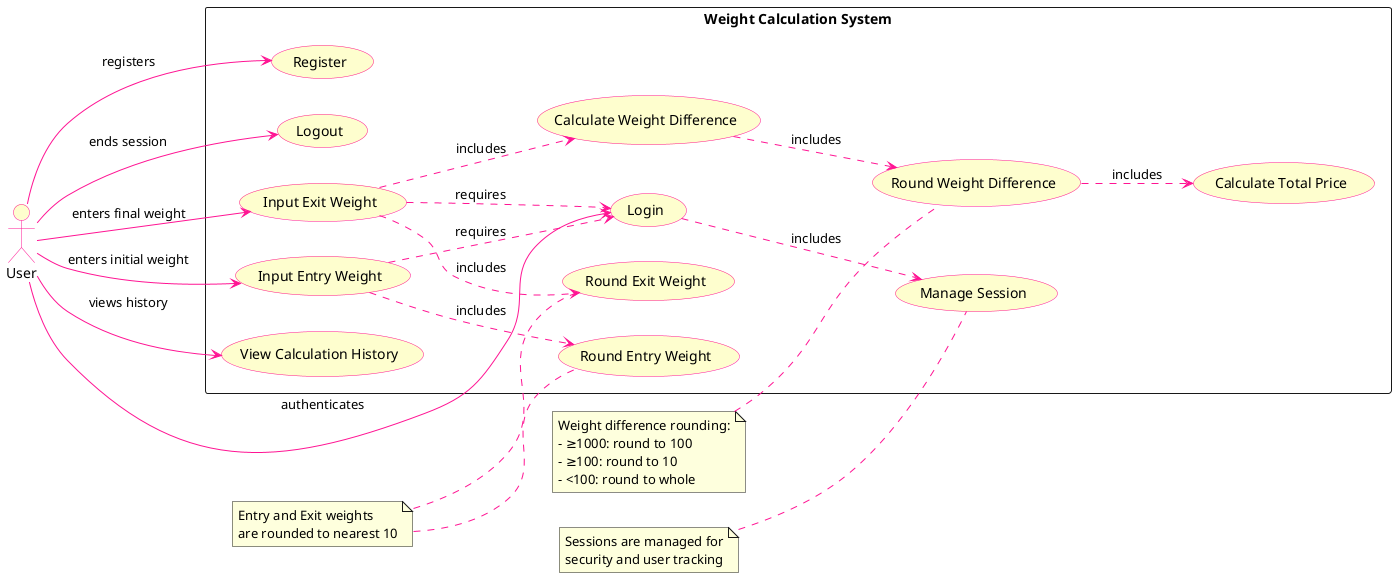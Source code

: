 @startuml

skinparam usecase {
    BackgroundColor #FEFECE
    BorderColor DeepPink
    ArrowColor DeepPink
    ActorBorderColor DeepPink
    ActorFontColor DeepPink
}

skinparam actor {
    BackgroundColor #FEFECE
    BorderColor DeepPink
}

left to right direction

actor "User" as user

rectangle "Weight Calculation System" {
    usecase "Login" as UC1
    usecase "Register" as UC2
    usecase "Logout" as UC3
    usecase "Input Entry Weight" as UC4
    usecase "Input Exit Weight" as UC5
    usecase "View Calculation History" as UC6
    usecase "Calculate Weight Difference" as UC7
    usecase "Calculate Total Price" as UC8
    usecase "Manage Session" as UC9
    usecase "Round Entry Weight" as UC10
    usecase "Round Exit Weight" as UC11
    usecase "Round Weight Difference" as UC12
    
    ' User relationships
    user --> UC1 : authenticates
    user --> UC2 : registers
    user --> UC3 : ends session
    user --> UC4 : enters initial weight
    user --> UC5 : enters final weight
    user --> UC6 : views history

    ' System relationships
    UC4 ..> UC10 : includes
    UC5 ..> UC11 : includes
    UC5 ..> UC7 : includes
    UC7 ..> UC12 : includes
    UC12 ..> UC8 : includes
    UC1 ..> UC9 : includes
    
    ' Extended relationships
    UC4 ..> UC1 : requires
    UC5 ..> UC1 : requires
}

note "Entry and Exit weights\nare rounded to nearest 10" as N1
N1 .. UC10
N1 .. UC11

note "Weight difference rounding:\n- ≥1000: round to 100\n- ≥100: round to 10\n- <100: round to whole" as N2
N2 .. UC12

note "Sessions are managed for\nsecurity and user tracking" as N3
N3 .. UC9

@enduml
